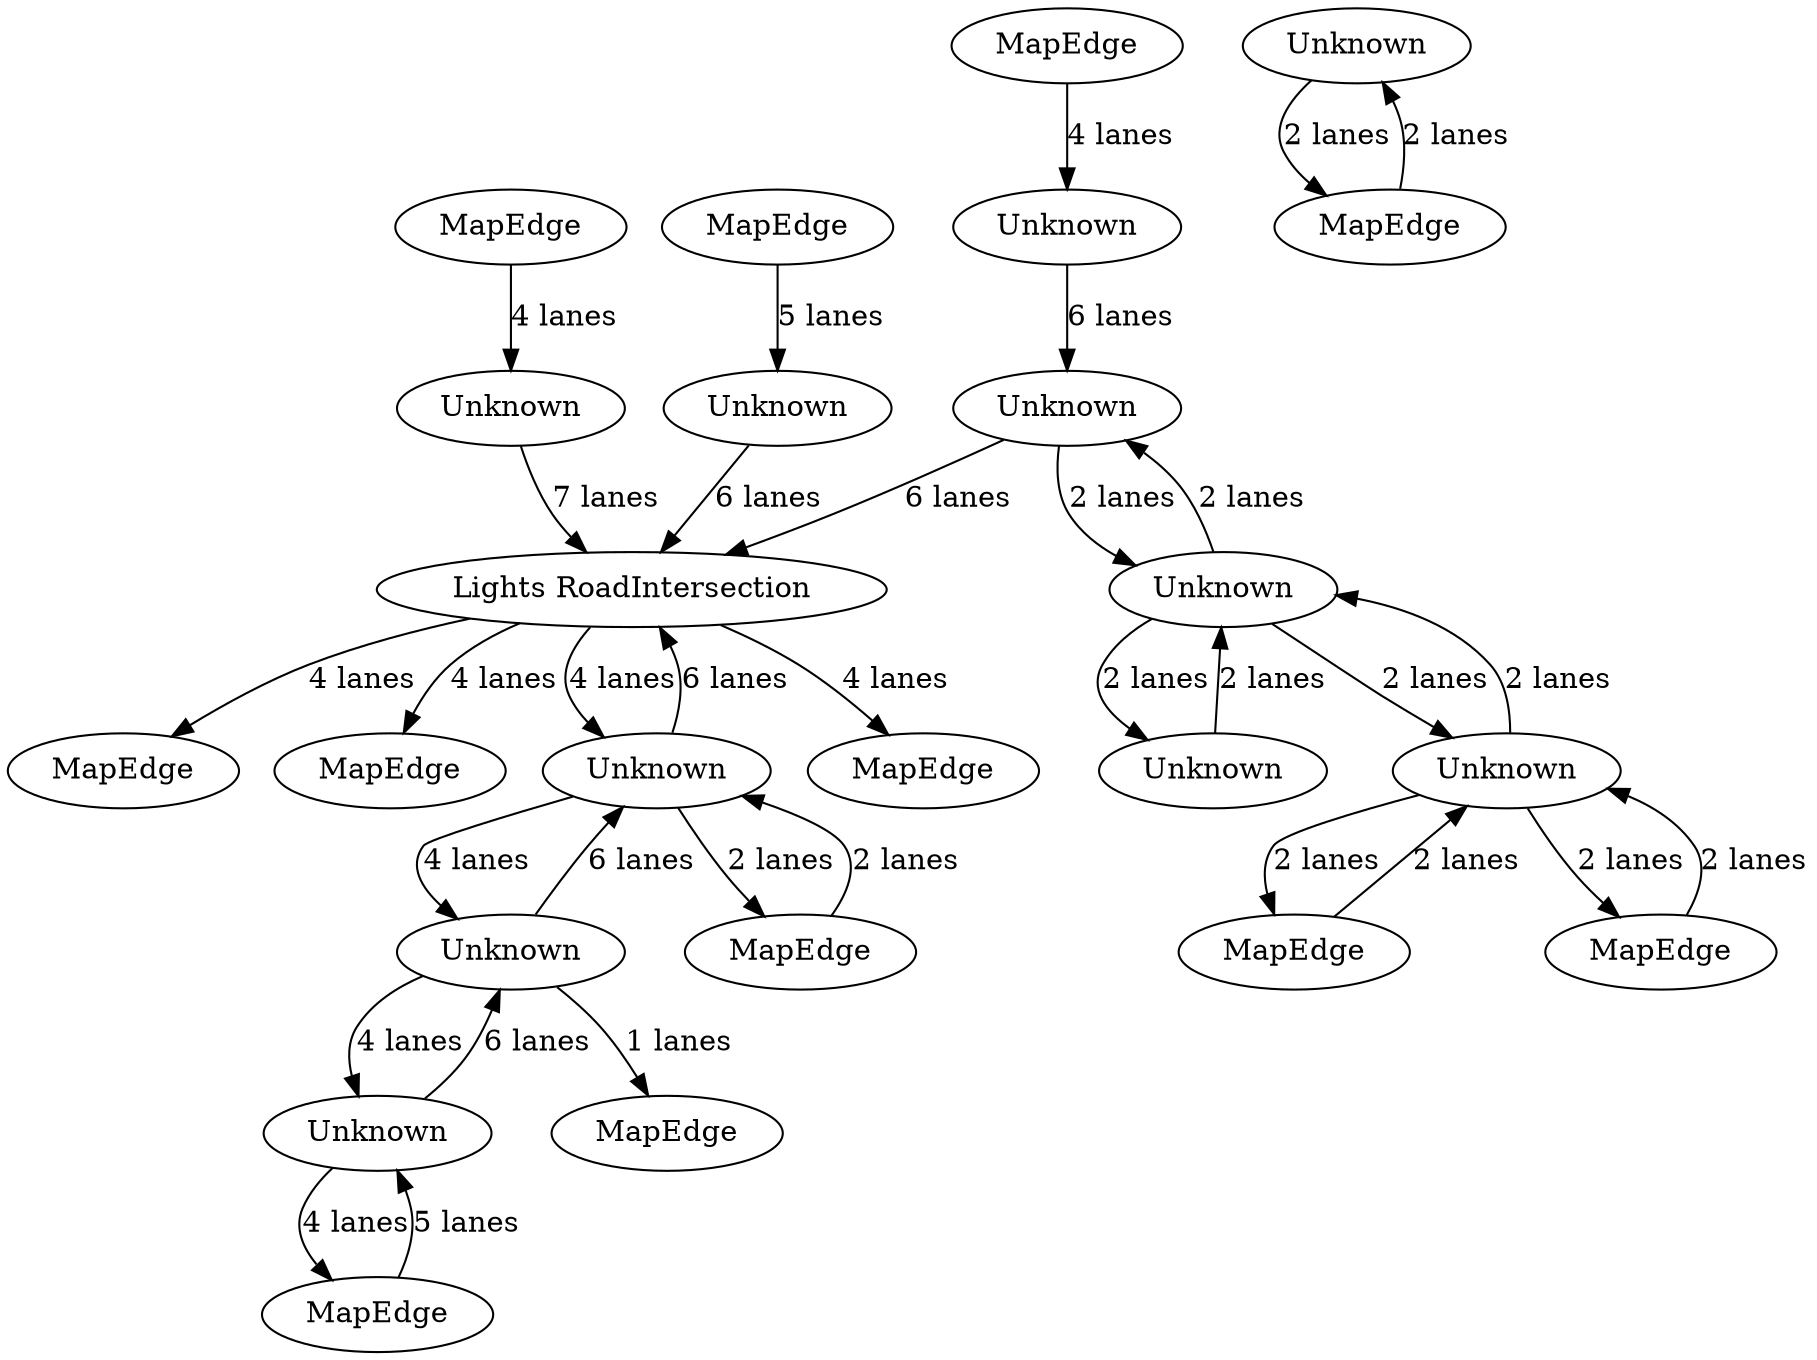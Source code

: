 digraph {
    0 [ label = "MapEdge" ]
    1 [ label = "MapEdge" ]
    2 [ label = "MapEdge" ]
    3 [ label = "Lights RoadIntersection" ]
    4 [ label = "MapEdge" ]
    5 [ label = "Unknown" ]
    6 [ label = "Unknown" ]
    7 [ label = "MapEdge" ]
    8 [ label = "MapEdge" ]
    9 [ label = "Unknown" ]
    10 [ label = "Unknown" ]
    11 [ label = "Unknown" ]
    12 [ label = "Unknown" ]
    13 [ label = "MapEdge" ]
    14 [ label = "MapEdge" ]
    15 [ label = "MapEdge" ]
    16 [ label = "Unknown" ]
    17 [ label = "Unknown" ]
    18 [ label = "Unknown" ]
    19 [ label = "MapEdge" ]
    20 [ label = "Unknown" ]
    21 [ label = "Unknown" ]
    22 [ label = "MapEdge" ]
    23 [ label = "MapEdge" ]
    3 -> 23 [ label = "4 lanes" ]
    3 -> 7 [ label = "4 lanes" ]
    5 -> 3 [ label = "6 lanes" ]
    0 -> 6 [ label = "4 lanes" ]
    6 -> 3 [ label = "7 lanes" ]
    11 -> 12 [ label = "6 lanes" ]
    12 -> 3 [ label = "6 lanes" ]
    9 -> 8 [ label = "4 lanes" ]
    8 -> 9 [ label = "5 lanes" ]
    3 -> 18 [ label = "4 lanes" ]
    18 -> 3 [ label = "6 lanes" ]
    10 -> 9 [ label = "4 lanes" ]
    9 -> 10 [ label = "6 lanes" ]
    18 -> 10 [ label = "4 lanes" ]
    10 -> 18 [ label = "6 lanes" ]
    3 -> 1 [ label = "4 lanes" ]
    2 -> 11 [ label = "4 lanes" ]
    12 -> 16 [ label = "2 lanes" ]
    16 -> 12 [ label = "2 lanes" ]
    16 -> 20 [ label = "2 lanes" ]
    20 -> 16 [ label = "2 lanes" ]
    20 -> 13 [ label = "2 lanes" ]
    13 -> 20 [ label = "2 lanes" ]
    10 -> 14 [ label = "1 lanes" ]
    15 -> 18 [ label = "2 lanes" ]
    18 -> 15 [ label = "2 lanes" ]
    17 -> 16 [ label = "2 lanes" ]
    16 -> 17 [ label = "2 lanes" ]
    19 -> 20 [ label = "2 lanes" ]
    20 -> 19 [ label = "2 lanes" ]
    22 -> 21 [ label = "2 lanes" ]
    21 -> 22 [ label = "2 lanes" ]
    4 -> 5 [ label = "5 lanes" ]
}
